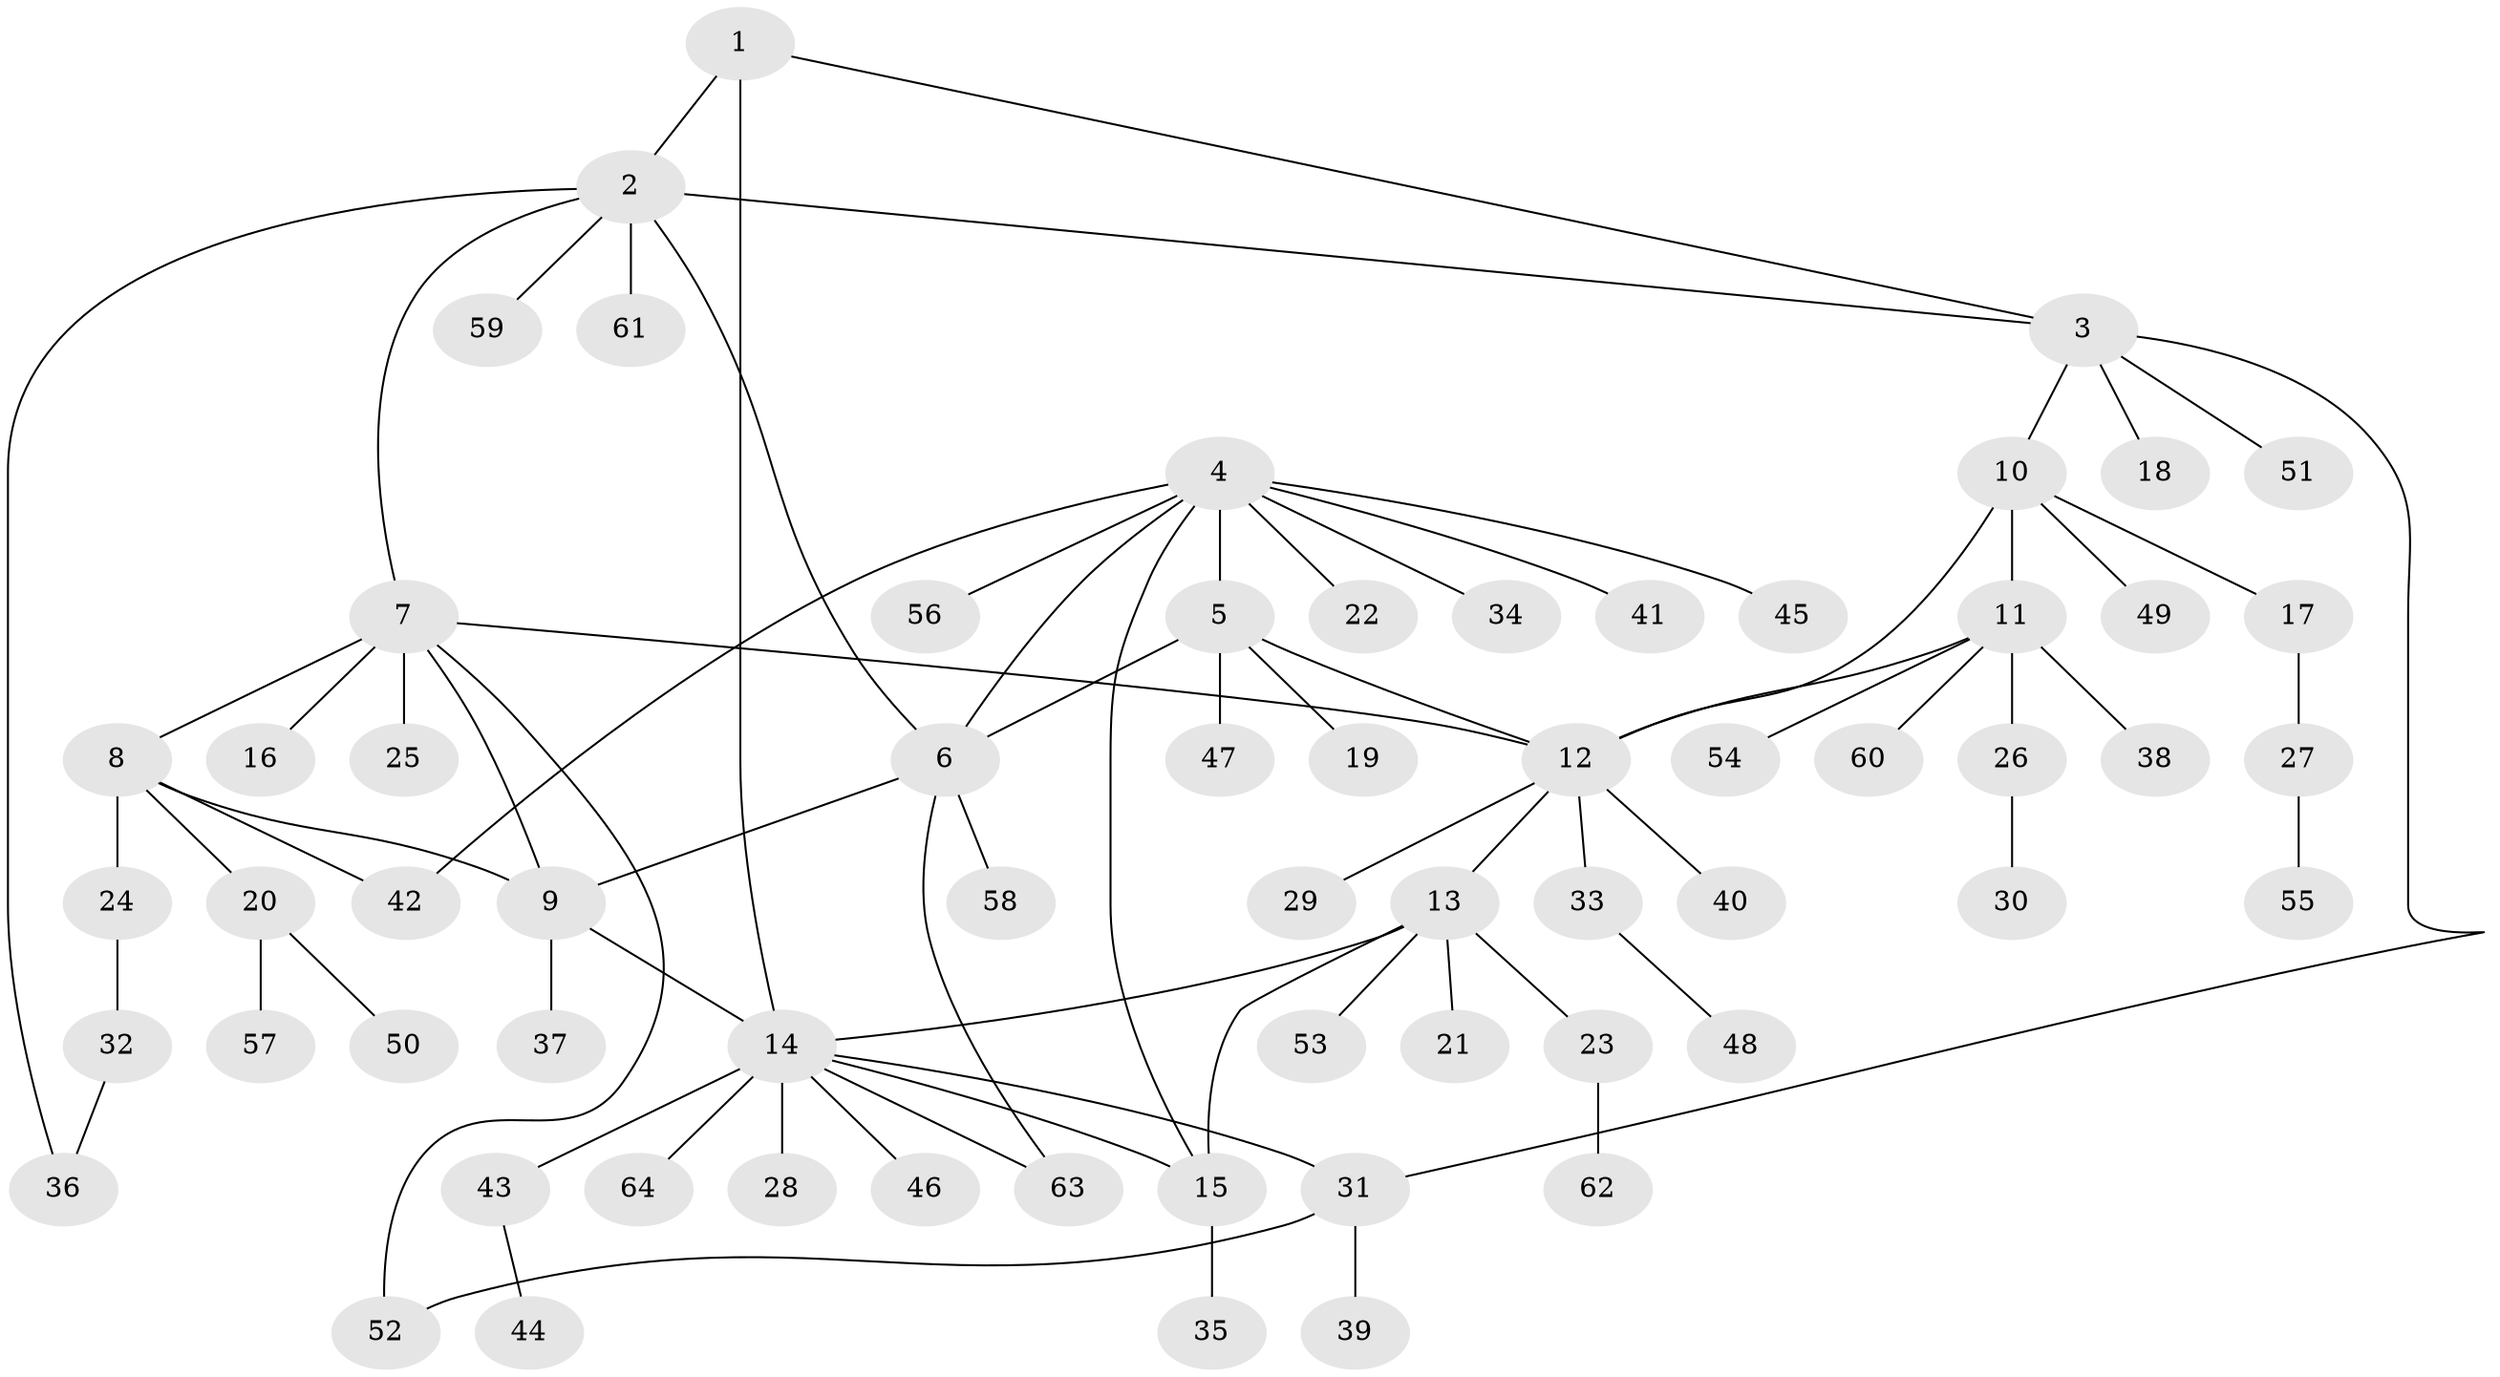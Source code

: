// Generated by graph-tools (version 1.1) at 2025/37/03/09/25 02:37:35]
// undirected, 64 vertices, 79 edges
graph export_dot {
graph [start="1"]
  node [color=gray90,style=filled];
  1;
  2;
  3;
  4;
  5;
  6;
  7;
  8;
  9;
  10;
  11;
  12;
  13;
  14;
  15;
  16;
  17;
  18;
  19;
  20;
  21;
  22;
  23;
  24;
  25;
  26;
  27;
  28;
  29;
  30;
  31;
  32;
  33;
  34;
  35;
  36;
  37;
  38;
  39;
  40;
  41;
  42;
  43;
  44;
  45;
  46;
  47;
  48;
  49;
  50;
  51;
  52;
  53;
  54;
  55;
  56;
  57;
  58;
  59;
  60;
  61;
  62;
  63;
  64;
  1 -- 2;
  1 -- 3;
  1 -- 14;
  2 -- 3;
  2 -- 6;
  2 -- 7;
  2 -- 36;
  2 -- 59;
  2 -- 61;
  3 -- 10;
  3 -- 18;
  3 -- 31;
  3 -- 51;
  4 -- 5;
  4 -- 6;
  4 -- 15;
  4 -- 22;
  4 -- 34;
  4 -- 41;
  4 -- 42;
  4 -- 45;
  4 -- 56;
  5 -- 6;
  5 -- 12;
  5 -- 19;
  5 -- 47;
  6 -- 9;
  6 -- 58;
  6 -- 63;
  7 -- 8;
  7 -- 9;
  7 -- 12;
  7 -- 16;
  7 -- 25;
  7 -- 52;
  8 -- 9;
  8 -- 20;
  8 -- 24;
  8 -- 42;
  9 -- 14;
  9 -- 37;
  10 -- 11;
  10 -- 12;
  10 -- 17;
  10 -- 49;
  11 -- 12;
  11 -- 26;
  11 -- 38;
  11 -- 54;
  11 -- 60;
  12 -- 13;
  12 -- 29;
  12 -- 33;
  12 -- 40;
  13 -- 14;
  13 -- 15;
  13 -- 21;
  13 -- 23;
  13 -- 53;
  14 -- 15;
  14 -- 28;
  14 -- 31;
  14 -- 43;
  14 -- 46;
  14 -- 63;
  14 -- 64;
  15 -- 35;
  17 -- 27;
  20 -- 50;
  20 -- 57;
  23 -- 62;
  24 -- 32;
  26 -- 30;
  27 -- 55;
  31 -- 39;
  31 -- 52;
  32 -- 36;
  33 -- 48;
  43 -- 44;
}
